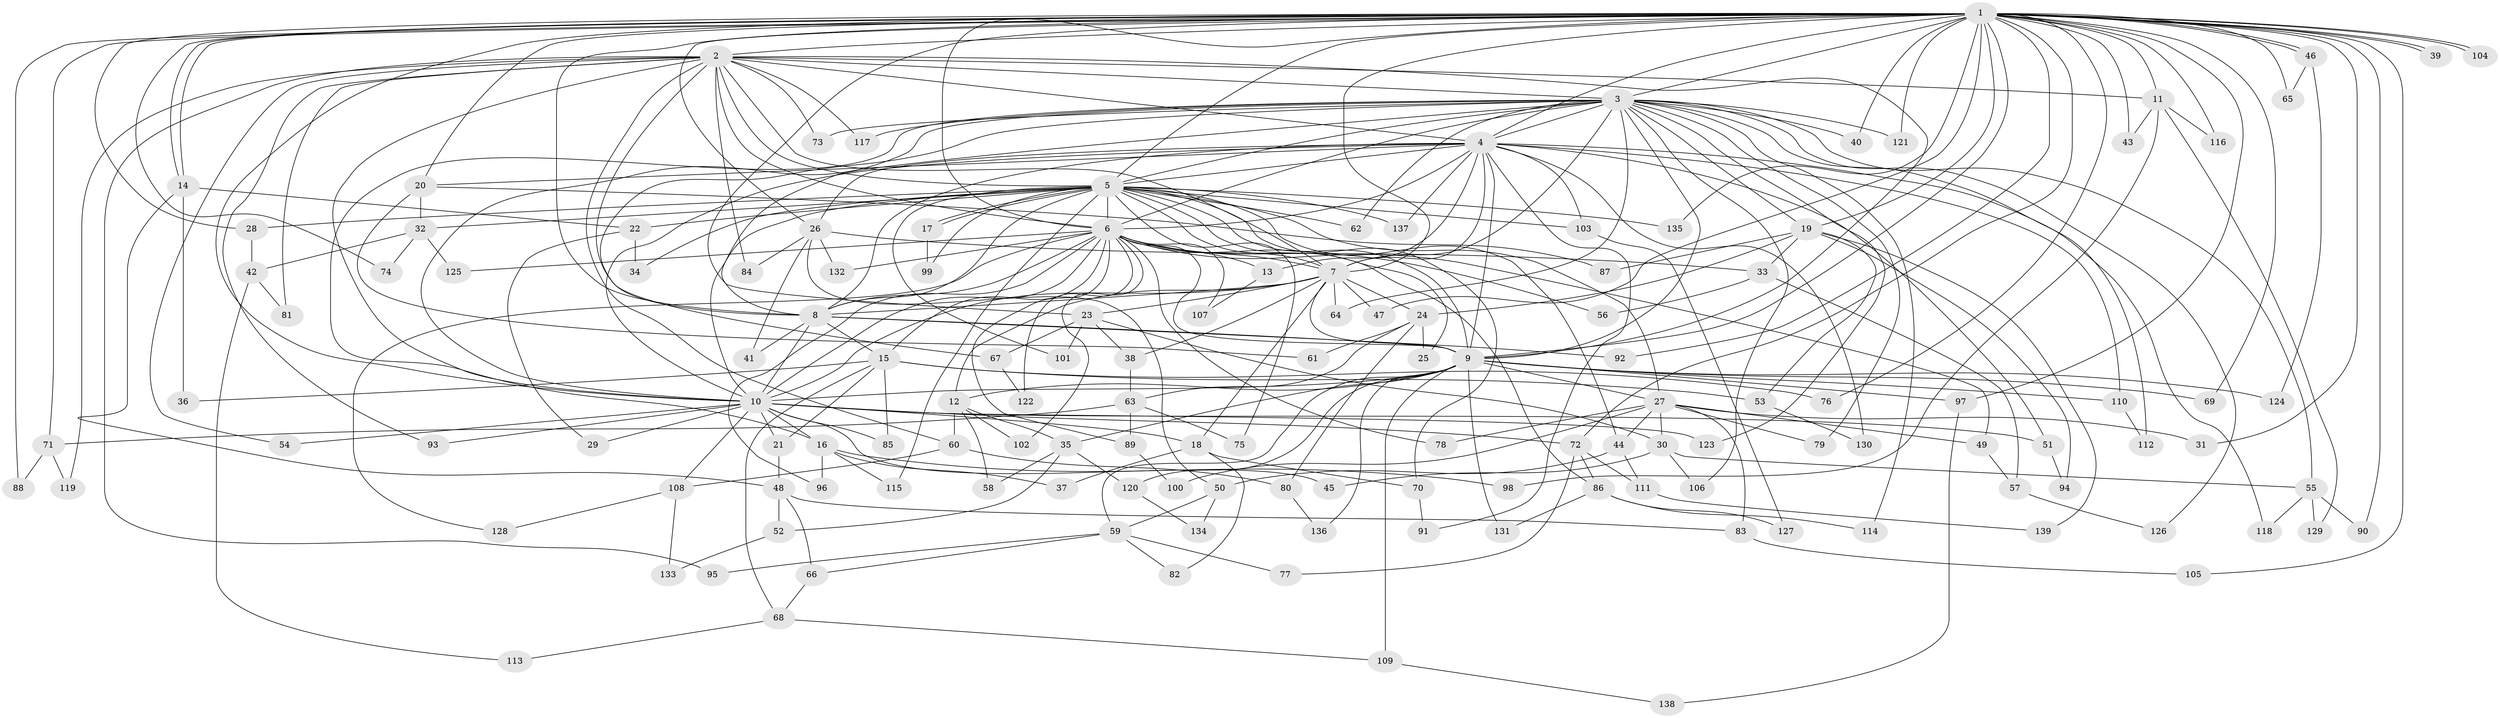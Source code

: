 // coarse degree distribution, {42: 0.009708737864077669, 19: 0.009708737864077669, 25: 0.019417475728155338, 18: 0.009708737864077669, 22: 0.009708737864077669, 15: 0.009708737864077669, 12: 0.009708737864077669, 20: 0.009708737864077669, 21: 0.009708737864077669, 6: 0.05825242718446602, 7: 0.019417475728155338, 8: 0.019417475728155338, 5: 0.07766990291262135, 2: 0.46601941747572817, 9: 0.009708737864077669, 10: 0.009708737864077669, 3: 0.1553398058252427, 4: 0.06796116504854369, 1: 0.019417475728155338}
// Generated by graph-tools (version 1.1) at 2025/51/02/27/25 19:51:45]
// undirected, 139 vertices, 303 edges
graph export_dot {
graph [start="1"]
  node [color=gray90,style=filled];
  1;
  2;
  3;
  4;
  5;
  6;
  7;
  8;
  9;
  10;
  11;
  12;
  13;
  14;
  15;
  16;
  17;
  18;
  19;
  20;
  21;
  22;
  23;
  24;
  25;
  26;
  27;
  28;
  29;
  30;
  31;
  32;
  33;
  34;
  35;
  36;
  37;
  38;
  39;
  40;
  41;
  42;
  43;
  44;
  45;
  46;
  47;
  48;
  49;
  50;
  51;
  52;
  53;
  54;
  55;
  56;
  57;
  58;
  59;
  60;
  61;
  62;
  63;
  64;
  65;
  66;
  67;
  68;
  69;
  70;
  71;
  72;
  73;
  74;
  75;
  76;
  77;
  78;
  79;
  80;
  81;
  82;
  83;
  84;
  85;
  86;
  87;
  88;
  89;
  90;
  91;
  92;
  93;
  94;
  95;
  96;
  97;
  98;
  99;
  100;
  101;
  102;
  103;
  104;
  105;
  106;
  107;
  108;
  109;
  110;
  111;
  112;
  113;
  114;
  115;
  116;
  117;
  118;
  119;
  120;
  121;
  122;
  123;
  124;
  125;
  126;
  127;
  128;
  129;
  130;
  131;
  132;
  133;
  134;
  135;
  136;
  137;
  138;
  139;
  1 -- 2;
  1 -- 3;
  1 -- 4;
  1 -- 5;
  1 -- 6;
  1 -- 7;
  1 -- 8;
  1 -- 9;
  1 -- 10;
  1 -- 11;
  1 -- 14;
  1 -- 14;
  1 -- 19;
  1 -- 20;
  1 -- 23;
  1 -- 26;
  1 -- 28;
  1 -- 31;
  1 -- 39;
  1 -- 39;
  1 -- 40;
  1 -- 43;
  1 -- 46;
  1 -- 46;
  1 -- 47;
  1 -- 65;
  1 -- 69;
  1 -- 71;
  1 -- 72;
  1 -- 74;
  1 -- 76;
  1 -- 88;
  1 -- 90;
  1 -- 92;
  1 -- 97;
  1 -- 104;
  1 -- 104;
  1 -- 105;
  1 -- 116;
  1 -- 121;
  1 -- 135;
  2 -- 3;
  2 -- 4;
  2 -- 5;
  2 -- 6;
  2 -- 7;
  2 -- 8;
  2 -- 9;
  2 -- 10;
  2 -- 11;
  2 -- 54;
  2 -- 60;
  2 -- 73;
  2 -- 81;
  2 -- 84;
  2 -- 93;
  2 -- 95;
  2 -- 117;
  2 -- 119;
  3 -- 4;
  3 -- 5;
  3 -- 6;
  3 -- 7;
  3 -- 8;
  3 -- 9;
  3 -- 10;
  3 -- 16;
  3 -- 19;
  3 -- 40;
  3 -- 55;
  3 -- 62;
  3 -- 64;
  3 -- 67;
  3 -- 73;
  3 -- 79;
  3 -- 106;
  3 -- 112;
  3 -- 114;
  3 -- 117;
  3 -- 121;
  3 -- 123;
  3 -- 126;
  4 -- 5;
  4 -- 6;
  4 -- 7;
  4 -- 8;
  4 -- 9;
  4 -- 10;
  4 -- 13;
  4 -- 20;
  4 -- 26;
  4 -- 51;
  4 -- 91;
  4 -- 103;
  4 -- 110;
  4 -- 118;
  4 -- 130;
  4 -- 137;
  5 -- 6;
  5 -- 7;
  5 -- 8;
  5 -- 9;
  5 -- 10;
  5 -- 17;
  5 -- 17;
  5 -- 22;
  5 -- 25;
  5 -- 27;
  5 -- 28;
  5 -- 32;
  5 -- 34;
  5 -- 44;
  5 -- 62;
  5 -- 70;
  5 -- 75;
  5 -- 99;
  5 -- 101;
  5 -- 103;
  5 -- 115;
  5 -- 135;
  5 -- 137;
  6 -- 7;
  6 -- 8;
  6 -- 9;
  6 -- 10;
  6 -- 13;
  6 -- 15;
  6 -- 49;
  6 -- 56;
  6 -- 78;
  6 -- 86;
  6 -- 89;
  6 -- 96;
  6 -- 102;
  6 -- 107;
  6 -- 122;
  6 -- 125;
  6 -- 128;
  6 -- 132;
  7 -- 8;
  7 -- 9;
  7 -- 10;
  7 -- 12;
  7 -- 18;
  7 -- 23;
  7 -- 24;
  7 -- 38;
  7 -- 47;
  7 -- 64;
  8 -- 9;
  8 -- 10;
  8 -- 15;
  8 -- 41;
  8 -- 92;
  9 -- 10;
  9 -- 12;
  9 -- 27;
  9 -- 35;
  9 -- 59;
  9 -- 69;
  9 -- 97;
  9 -- 109;
  9 -- 110;
  9 -- 120;
  9 -- 124;
  9 -- 131;
  9 -- 136;
  10 -- 16;
  10 -- 18;
  10 -- 21;
  10 -- 29;
  10 -- 45;
  10 -- 51;
  10 -- 54;
  10 -- 72;
  10 -- 85;
  10 -- 93;
  10 -- 108;
  10 -- 123;
  11 -- 43;
  11 -- 98;
  11 -- 116;
  11 -- 129;
  12 -- 35;
  12 -- 58;
  12 -- 60;
  12 -- 102;
  13 -- 107;
  14 -- 22;
  14 -- 36;
  14 -- 48;
  15 -- 21;
  15 -- 36;
  15 -- 53;
  15 -- 68;
  15 -- 76;
  15 -- 85;
  16 -- 37;
  16 -- 96;
  16 -- 98;
  16 -- 115;
  17 -- 99;
  18 -- 37;
  18 -- 70;
  18 -- 82;
  19 -- 24;
  19 -- 33;
  19 -- 53;
  19 -- 87;
  19 -- 94;
  19 -- 139;
  20 -- 32;
  20 -- 61;
  20 -- 87;
  21 -- 48;
  22 -- 29;
  22 -- 34;
  23 -- 30;
  23 -- 38;
  23 -- 67;
  23 -- 101;
  24 -- 25;
  24 -- 61;
  24 -- 63;
  24 -- 80;
  26 -- 33;
  26 -- 41;
  26 -- 50;
  26 -- 84;
  26 -- 132;
  27 -- 30;
  27 -- 31;
  27 -- 44;
  27 -- 49;
  27 -- 78;
  27 -- 79;
  27 -- 83;
  27 -- 100;
  28 -- 42;
  30 -- 45;
  30 -- 55;
  30 -- 106;
  32 -- 42;
  32 -- 74;
  32 -- 125;
  33 -- 56;
  33 -- 57;
  35 -- 52;
  35 -- 58;
  35 -- 120;
  38 -- 63;
  42 -- 81;
  42 -- 113;
  44 -- 50;
  44 -- 111;
  46 -- 65;
  46 -- 124;
  48 -- 52;
  48 -- 66;
  48 -- 83;
  49 -- 57;
  50 -- 59;
  50 -- 134;
  51 -- 94;
  52 -- 133;
  53 -- 130;
  55 -- 90;
  55 -- 118;
  55 -- 129;
  57 -- 126;
  59 -- 66;
  59 -- 77;
  59 -- 82;
  59 -- 95;
  60 -- 80;
  60 -- 108;
  63 -- 71;
  63 -- 75;
  63 -- 89;
  66 -- 68;
  67 -- 122;
  68 -- 109;
  68 -- 113;
  70 -- 91;
  71 -- 88;
  71 -- 119;
  72 -- 77;
  72 -- 86;
  72 -- 111;
  80 -- 136;
  83 -- 105;
  86 -- 114;
  86 -- 127;
  86 -- 131;
  89 -- 100;
  97 -- 138;
  103 -- 127;
  108 -- 128;
  108 -- 133;
  109 -- 138;
  110 -- 112;
  111 -- 139;
  120 -- 134;
}
